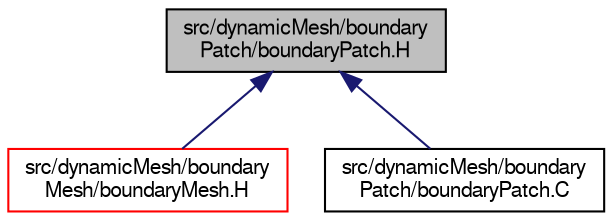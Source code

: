 digraph "src/dynamicMesh/boundaryPatch/boundaryPatch.H"
{
  bgcolor="transparent";
  edge [fontname="FreeSans",fontsize="10",labelfontname="FreeSans",labelfontsize="10"];
  node [fontname="FreeSans",fontsize="10",shape=record];
  Node50 [label="src/dynamicMesh/boundary\lPatch/boundaryPatch.H",height=0.2,width=0.4,color="black", fillcolor="grey75", style="filled", fontcolor="black"];
  Node50 -> Node51 [dir="back",color="midnightblue",fontsize="10",style="solid",fontname="FreeSans"];
  Node51 [label="src/dynamicMesh/boundary\lMesh/boundaryMesh.H",height=0.2,width=0.4,color="red",URL="$a00386.html"];
  Node50 -> Node53 [dir="back",color="midnightblue",fontsize="10",style="solid",fontname="FreeSans"];
  Node53 [label="src/dynamicMesh/boundary\lPatch/boundaryPatch.C",height=0.2,width=0.4,color="black",URL="$a00389.html"];
}
